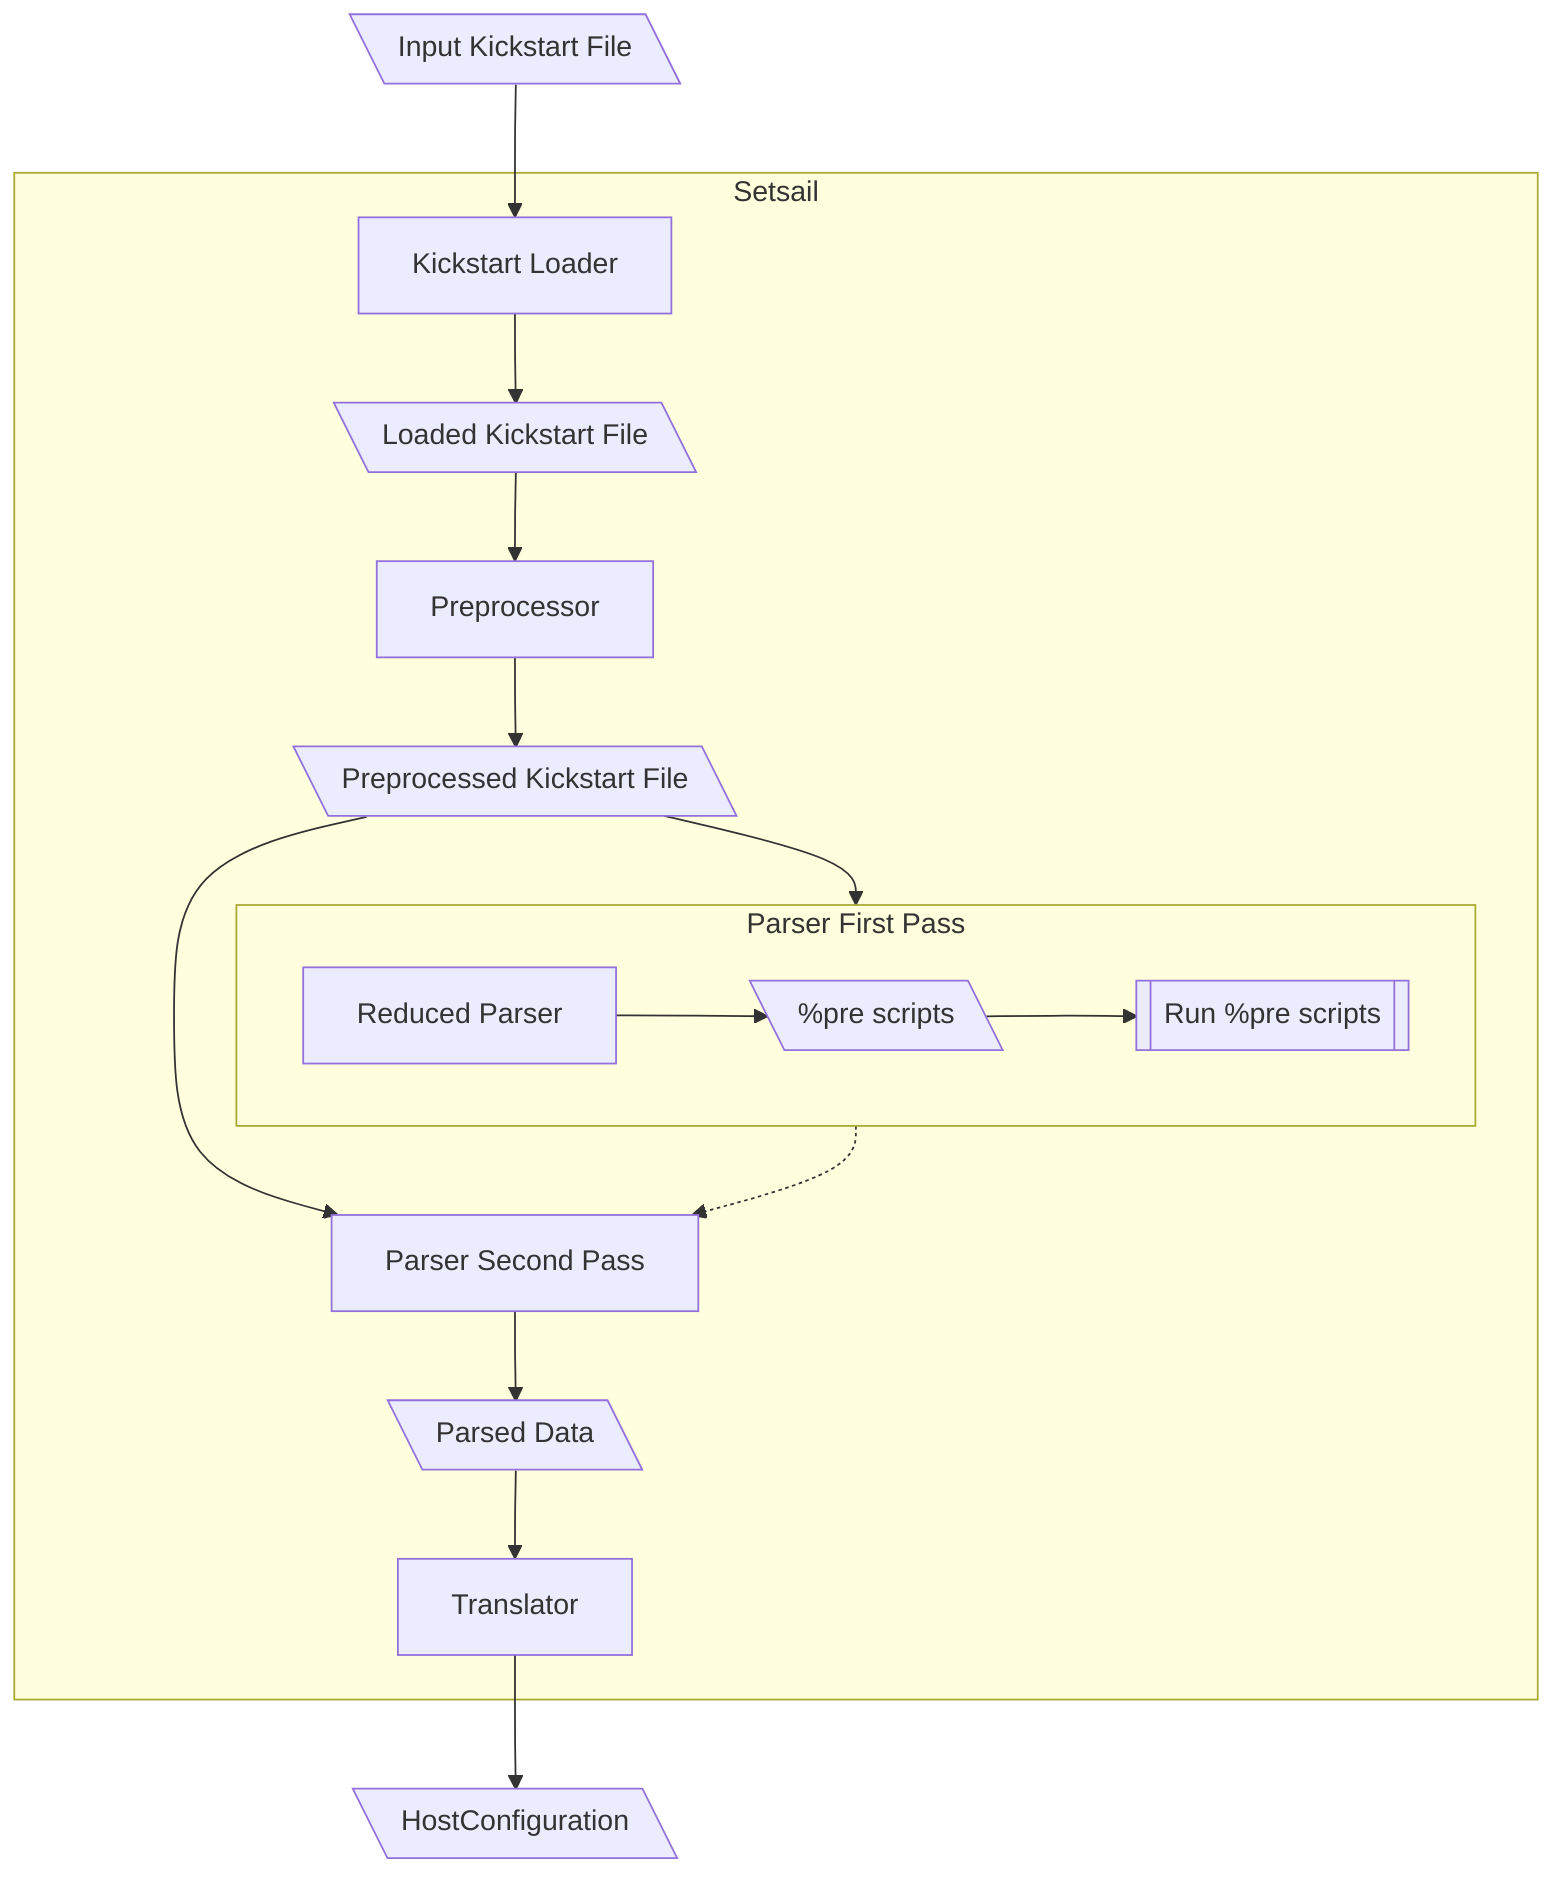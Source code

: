 flowchart TD
ks[\Input Kickstart File\]-->load

subgraph Setsail
direction TB
load[Kickstart Loader]
load-->kslines[\Loaded Kickstart File\]
kslines-->pre[Preprocessor]
pre-->ppks[\Preprocessed Kickstart File\]

ppks-->pp1
ppks-->pp2

subgraph pp1["Parser First Pass"]
direction LR
p1[Reduced Parser]-->prescripts[\"%pre scripts"\]
prescripts-->run[["Run %pre scripts"]]
end

pp2[Parser Second Pass]

pp1-.->pp2

pp2-->data[\Parsed Data\]

tr[Translator]

data-->tr

end

tr-->hc[\HostConfiguration\]